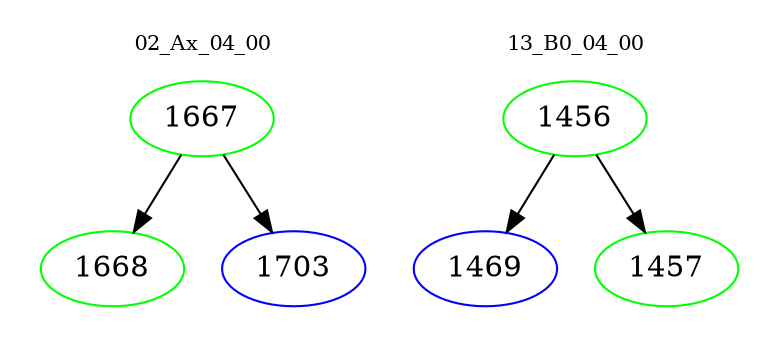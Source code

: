 digraph{
subgraph cluster_0 {
color = white
label = "02_Ax_04_00";
fontsize=10;
T0_1667 [label="1667", color="green"]
T0_1667 -> T0_1668 [color="black"]
T0_1668 [label="1668", color="green"]
T0_1667 -> T0_1703 [color="black"]
T0_1703 [label="1703", color="blue"]
}
subgraph cluster_1 {
color = white
label = "13_B0_04_00";
fontsize=10;
T1_1456 [label="1456", color="green"]
T1_1456 -> T1_1469 [color="black"]
T1_1469 [label="1469", color="blue"]
T1_1456 -> T1_1457 [color="black"]
T1_1457 [label="1457", color="green"]
}
}
